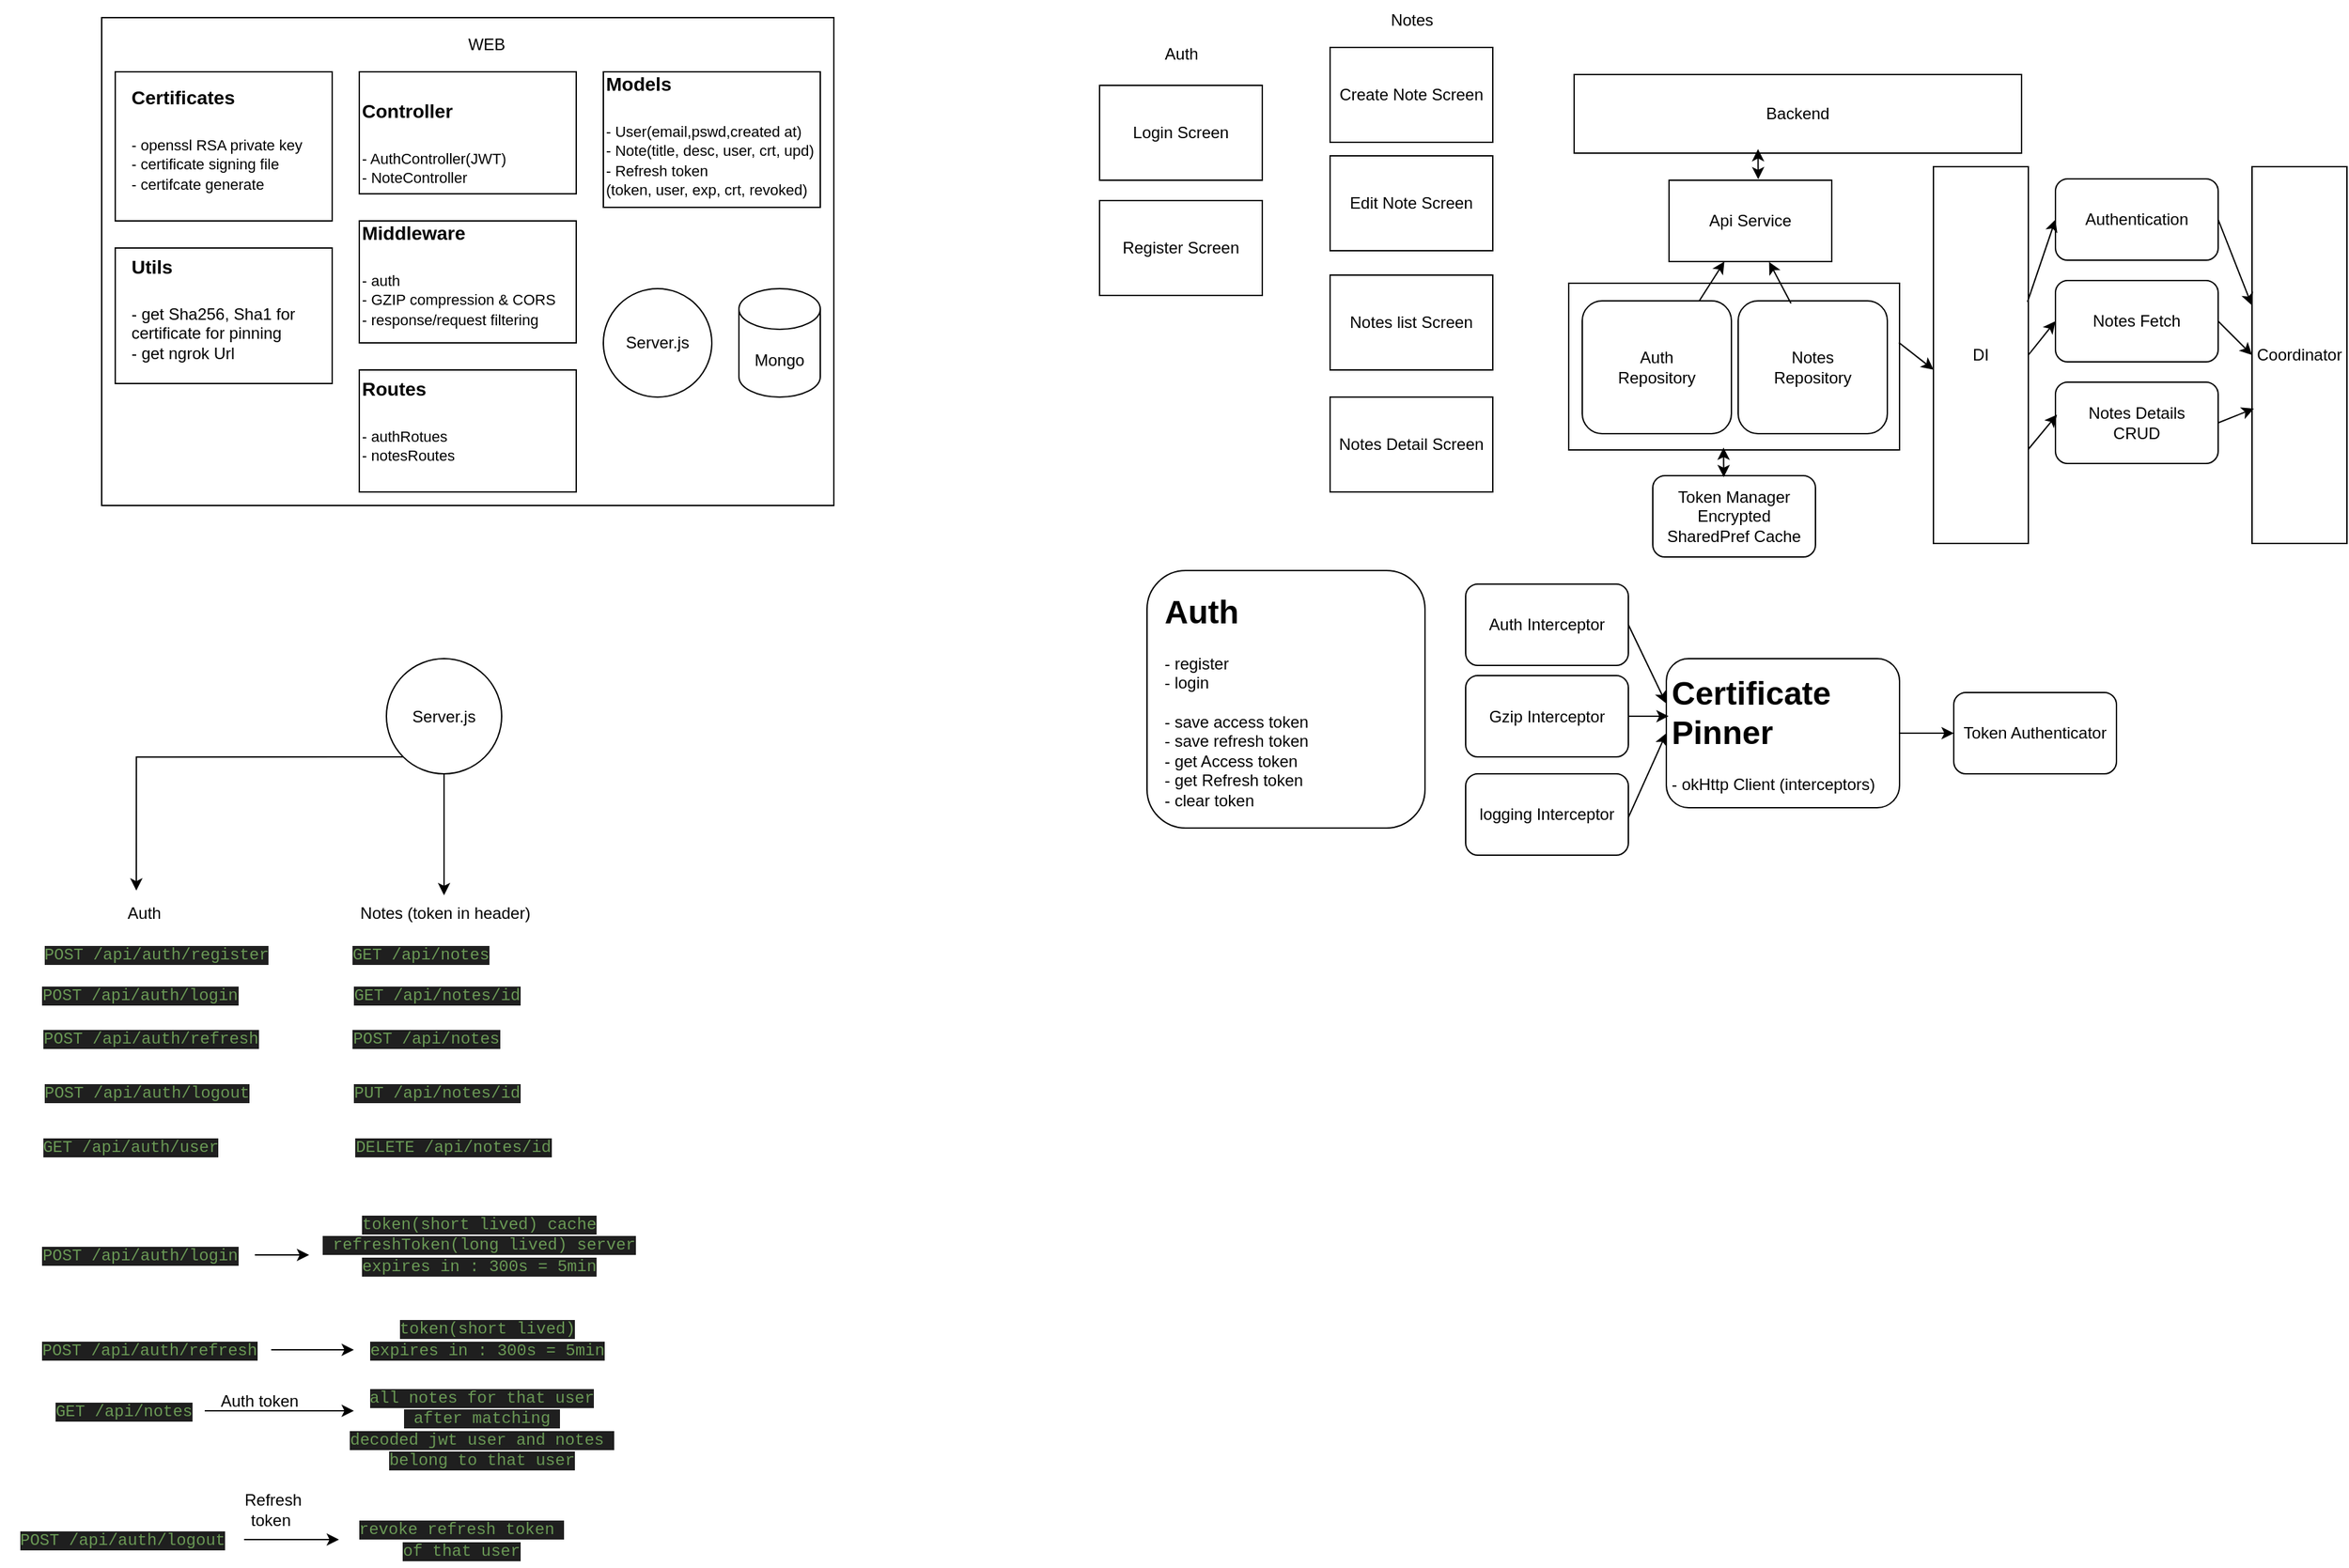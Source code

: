 <mxfile version="24.9.0">
  <diagram name="Page-1" id="H12lvpWTNpb4CghwBzhO">
    <mxGraphModel dx="854" dy="654" grid="1" gridSize="10" guides="1" tooltips="1" connect="1" arrows="1" fold="1" page="1" pageScale="1" pageWidth="827" pageHeight="1169" math="0" shadow="0">
      <root>
        <mxCell id="0" />
        <mxCell id="1" parent="0" />
        <mxCell id="o00eqZ2eqSjmYFLEJ0mG-99" value="" style="rounded=0;whiteSpace=wrap;html=1;" vertex="1" parent="1">
          <mxGeometry x="1206" y="228" width="244" height="123" as="geometry" />
        </mxCell>
        <mxCell id="o00eqZ2eqSjmYFLEJ0mG-1" value="" style="rounded=0;whiteSpace=wrap;html=1;" vertex="1" parent="1">
          <mxGeometry x="124" y="32" width="540" height="360" as="geometry" />
        </mxCell>
        <mxCell id="o00eqZ2eqSjmYFLEJ0mG-2" value="WEB" style="text;html=1;align=center;verticalAlign=middle;whiteSpace=wrap;rounded=0;" vertex="1" parent="1">
          <mxGeometry x="378" y="37" width="60" height="30" as="geometry" />
        </mxCell>
        <mxCell id="o00eqZ2eqSjmYFLEJ0mG-3" value="" style="rounded=0;whiteSpace=wrap;html=1;" vertex="1" parent="1">
          <mxGeometry x="134" y="72" width="160" height="110" as="geometry" />
        </mxCell>
        <mxCell id="o00eqZ2eqSjmYFLEJ0mG-4" value="&lt;h1 style=&quot;margin-top: 0px;&quot;&gt;&lt;font style=&quot;font-size: 14px;&quot;&gt;Certificates&lt;/font&gt;&lt;/h1&gt;&lt;p&gt;&lt;font style=&quot;font-size: 11px;&quot;&gt;- openssl RSA private key&lt;br&gt;- certificate signing file&lt;br&gt;- certifcate generate&lt;/font&gt;&lt;/p&gt;" style="text;html=1;whiteSpace=wrap;overflow=hidden;rounded=0;" vertex="1" parent="1">
          <mxGeometry x="144" y="67" width="180" height="120" as="geometry" />
        </mxCell>
        <mxCell id="o00eqZ2eqSjmYFLEJ0mG-5" value="" style="rounded=0;whiteSpace=wrap;html=1;" vertex="1" parent="1">
          <mxGeometry x="314" y="72" width="160" height="90" as="geometry" />
        </mxCell>
        <mxCell id="o00eqZ2eqSjmYFLEJ0mG-6" value="" style="rounded=0;whiteSpace=wrap;html=1;" vertex="1" parent="1">
          <mxGeometry x="314" y="182" width="160" height="90" as="geometry" />
        </mxCell>
        <mxCell id="o00eqZ2eqSjmYFLEJ0mG-8" value="" style="rounded=0;whiteSpace=wrap;html=1;" vertex="1" parent="1">
          <mxGeometry x="314" y="292" width="160" height="90" as="geometry" />
        </mxCell>
        <mxCell id="o00eqZ2eqSjmYFLEJ0mG-9" value="" style="rounded=0;whiteSpace=wrap;html=1;" vertex="1" parent="1">
          <mxGeometry x="494" y="72" width="160" height="100" as="geometry" />
        </mxCell>
        <mxCell id="o00eqZ2eqSjmYFLEJ0mG-10" value="" style="rounded=0;whiteSpace=wrap;html=1;" vertex="1" parent="1">
          <mxGeometry x="134" y="202" width="160" height="100" as="geometry" />
        </mxCell>
        <mxCell id="o00eqZ2eqSjmYFLEJ0mG-11" value="&lt;h1 style=&quot;margin-top: 0px;&quot;&gt;&lt;font style=&quot;font-size: 14px;&quot;&gt;Utils&lt;/font&gt;&lt;/h1&gt;&lt;p&gt;&lt;font style=&quot;font-size: 12px;&quot;&gt;- get Sha256, Sha1 for certificate for pinning&amp;nbsp;&lt;br&gt;- get ngrok Url&lt;/font&gt;&lt;/p&gt;" style="text;html=1;whiteSpace=wrap;overflow=hidden;rounded=0;" vertex="1" parent="1">
          <mxGeometry x="144" y="192" width="140" height="100" as="geometry" />
        </mxCell>
        <mxCell id="o00eqZ2eqSjmYFLEJ0mG-14" value="&lt;h1 style=&quot;margin-top: 0px;&quot;&gt;&lt;font style=&quot;font-size: 14px;&quot;&gt;Models&lt;/font&gt;&lt;/h1&gt;&lt;p&gt;&lt;font style=&quot;font-size: 11px;&quot;&gt;- User(email,pswd,created at)&lt;br&gt;- Note(title, desc, user, crt, upd)&lt;br&gt;- Refresh token&lt;br&gt;(token, user, exp, crt, revoked)&lt;br&gt;&lt;br&gt;&lt;/font&gt;&lt;/p&gt;" style="text;html=1;whiteSpace=wrap;overflow=hidden;rounded=0;" vertex="1" parent="1">
          <mxGeometry x="494" y="57" width="180" height="120" as="geometry" />
        </mxCell>
        <mxCell id="o00eqZ2eqSjmYFLEJ0mG-15" value="&lt;h1 style=&quot;margin-top: 0px;&quot;&gt;&lt;font style=&quot;font-size: 14px;&quot;&gt;Controller&lt;/font&gt;&lt;/h1&gt;&lt;p&gt;&lt;font style=&quot;font-size: 11px;&quot;&gt;- AuthController(JWT)&lt;br&gt;- NoteController&lt;br&gt;&lt;br&gt;&lt;/font&gt;&lt;/p&gt;" style="text;html=1;whiteSpace=wrap;overflow=hidden;rounded=0;" vertex="1" parent="1">
          <mxGeometry x="314" y="76.5" width="144" height="81" as="geometry" />
        </mxCell>
        <mxCell id="o00eqZ2eqSjmYFLEJ0mG-16" value="&lt;h1 style=&quot;margin-top: 0px;&quot;&gt;&lt;font style=&quot;font-size: 14px;&quot;&gt;Middleware&lt;/font&gt;&lt;/h1&gt;&lt;p&gt;&lt;font style=&quot;font-size: 11px;&quot;&gt;- auth&lt;br&gt;- GZIP compression &amp;amp; CORS&lt;br&gt;- response/request filtering&lt;br&gt;&lt;br&gt;&lt;/font&gt;&lt;/p&gt;" style="text;html=1;whiteSpace=wrap;overflow=hidden;rounded=0;" vertex="1" parent="1">
          <mxGeometry x="314" y="167" width="180" height="120" as="geometry" />
        </mxCell>
        <mxCell id="o00eqZ2eqSjmYFLEJ0mG-17" value="&lt;h1 style=&quot;margin-top: 0px;&quot;&gt;&lt;font style=&quot;font-size: 14px;&quot;&gt;Routes&lt;/font&gt;&lt;/h1&gt;&lt;p&gt;&lt;font style=&quot;font-size: 11px;&quot;&gt;- authRotues&lt;br&gt;- notesRoutes&lt;br&gt;&lt;br&gt;&lt;/font&gt;&lt;/p&gt;" style="text;html=1;whiteSpace=wrap;overflow=hidden;rounded=0;" vertex="1" parent="1">
          <mxGeometry x="314" y="282" width="180" height="120" as="geometry" />
        </mxCell>
        <mxCell id="o00eqZ2eqSjmYFLEJ0mG-18" value="Server.js" style="ellipse;whiteSpace=wrap;html=1;aspect=fixed;" vertex="1" parent="1">
          <mxGeometry x="494" y="232" width="80" height="80" as="geometry" />
        </mxCell>
        <mxCell id="o00eqZ2eqSjmYFLEJ0mG-20" style="edgeStyle=orthogonalEdgeStyle;rounded=0;orthogonalLoop=1;jettySize=auto;html=1;exitX=0;exitY=1;exitDx=0;exitDy=0;entryX=0.391;entryY=-0.062;entryDx=0;entryDy=0;entryPerimeter=0;" edge="1" parent="1" source="o00eqZ2eqSjmYFLEJ0mG-19" target="o00eqZ2eqSjmYFLEJ0mG-22">
          <mxGeometry relative="1" as="geometry">
            <mxPoint x="150" y="660" as="targetPoint" />
          </mxGeometry>
        </mxCell>
        <mxCell id="o00eqZ2eqSjmYFLEJ0mG-21" style="edgeStyle=orthogonalEdgeStyle;rounded=0;orthogonalLoop=1;jettySize=auto;html=1;entryX=0.5;entryY=0.054;entryDx=0;entryDy=0;entryPerimeter=0;" edge="1" parent="1" source="o00eqZ2eqSjmYFLEJ0mG-19" target="o00eqZ2eqSjmYFLEJ0mG-23">
          <mxGeometry relative="1" as="geometry">
            <mxPoint x="376.5" y="660" as="targetPoint" />
          </mxGeometry>
        </mxCell>
        <mxCell id="o00eqZ2eqSjmYFLEJ0mG-19" value="Server.js" style="ellipse;whiteSpace=wrap;html=1;aspect=fixed;" vertex="1" parent="1">
          <mxGeometry x="334" y="505" width="85" height="85" as="geometry" />
        </mxCell>
        <mxCell id="o00eqZ2eqSjmYFLEJ0mG-22" value="Auth" style="text;html=1;align=center;verticalAlign=middle;resizable=0;points=[];autosize=1;strokeColor=none;fillColor=none;" vertex="1" parent="1">
          <mxGeometry x="130" y="678" width="50" height="30" as="geometry" />
        </mxCell>
        <mxCell id="o00eqZ2eqSjmYFLEJ0mG-23" value="Notes (token in header)" style="text;html=1;align=center;verticalAlign=middle;resizable=0;points=[];autosize=1;strokeColor=none;fillColor=none;" vertex="1" parent="1">
          <mxGeometry x="301.5" y="678" width="150" height="30" as="geometry" />
        </mxCell>
        <mxCell id="o00eqZ2eqSjmYFLEJ0mG-28" value="Mongo" style="shape=cylinder3;whiteSpace=wrap;html=1;boundedLbl=1;backgroundOutline=1;size=15;" vertex="1" parent="1">
          <mxGeometry x="594" y="232" width="60" height="80" as="geometry" />
        </mxCell>
        <mxCell id="o00eqZ2eqSjmYFLEJ0mG-29" value="&lt;span data-darkreader-inline-bgcolor=&quot;&quot; data-darkreader-inline-color=&quot;&quot; style=&quot;color: rgb(106, 153, 85); background-color: rgb(31, 31, 31); font-family: Menlo, Monaco, &amp;quot;Courier New&amp;quot;, monospace; white-space-collapse: preserve; --darkreader-inline-color: var(--darkreader-text-6a9955, #86b173); --darkreader-inline-bgcolor: var(--darkreader-background-1f1f1f, #17191a);&quot;&gt;POST /api/auth/register&lt;br&gt;&lt;/span&gt;" style="text;html=1;align=center;verticalAlign=middle;resizable=0;points=[];autosize=1;strokeColor=none;fillColor=none;" vertex="1" parent="1">
          <mxGeometry x="69" y="708" width="190" height="30" as="geometry" />
        </mxCell>
        <mxCell id="o00eqZ2eqSjmYFLEJ0mG-30" value="&lt;span data-darkreader-inline-bgcolor=&quot;&quot; data-darkreader-inline-color=&quot;&quot; style=&quot;color: rgb(106, 153, 85); background-color: rgb(31, 31, 31); font-family: Menlo, Monaco, &amp;quot;Courier New&amp;quot;, monospace; white-space-collapse: preserve; --darkreader-inline-color: var(--darkreader-text-6a9955, #86b173); --darkreader-inline-bgcolor: var(--darkreader-background-1f1f1f, #17191a);&quot;&gt;POST /api/auth/login&lt;br&gt;&lt;/span&gt;" style="text;html=1;align=center;verticalAlign=middle;resizable=0;points=[];autosize=1;strokeColor=none;fillColor=none;" vertex="1" parent="1">
          <mxGeometry x="67" y="738" width="170" height="30" as="geometry" />
        </mxCell>
        <mxCell id="o00eqZ2eqSjmYFLEJ0mG-31" value="&lt;span data-darkreader-inline-bgcolor=&quot;&quot; data-darkreader-inline-color=&quot;&quot; style=&quot;color: rgb(106, 153, 85); background-color: rgb(31, 31, 31); font-family: Menlo, Monaco, &amp;quot;Courier New&amp;quot;, monospace; white-space-collapse: preserve; --darkreader-inline-color: var(--darkreader-text-6a9955, #86b173); --darkreader-inline-bgcolor: var(--darkreader-background-1f1f1f, #17191a);&quot;&gt;POST /api/auth/refresh&lt;br&gt;&lt;/span&gt;" style="text;html=1;align=center;verticalAlign=middle;resizable=0;points=[];autosize=1;strokeColor=none;fillColor=none;" vertex="1" parent="1">
          <mxGeometry x="70" y="770" width="180" height="30" as="geometry" />
        </mxCell>
        <mxCell id="o00eqZ2eqSjmYFLEJ0mG-32" value="&lt;span data-darkreader-inline-bgcolor=&quot;&quot; data-darkreader-inline-color=&quot;&quot; style=&quot;color: rgb(106, 153, 85); background-color: rgb(31, 31, 31); font-family: Menlo, Monaco, &amp;quot;Courier New&amp;quot;, monospace; white-space-collapse: preserve; --darkreader-inline-color: var(--darkreader-text-6a9955, #86b173); --darkreader-inline-bgcolor: var(--darkreader-background-1f1f1f, #17191a);&quot;&gt;POST /api/auth/logout&lt;br&gt;&lt;/span&gt;" style="text;html=1;align=center;verticalAlign=middle;resizable=0;points=[];autosize=1;strokeColor=none;fillColor=none;" vertex="1" parent="1">
          <mxGeometry x="67" y="810" width="180" height="30" as="geometry" />
        </mxCell>
        <mxCell id="o00eqZ2eqSjmYFLEJ0mG-33" value="&lt;span data-darkreader-inline-bgcolor=&quot;&quot; data-darkreader-inline-color=&quot;&quot; style=&quot;color: rgb(106, 153, 85); background-color: rgb(31, 31, 31); font-family: Menlo, Monaco, &amp;quot;Courier New&amp;quot;, monospace; white-space-collapse: preserve; --darkreader-inline-color: var(--darkreader-text-6a9955, #86b173); --darkreader-inline-bgcolor: var(--darkreader-background-1f1f1f, #17191a);&quot;&gt;GET /api/auth/user&lt;br&gt;&lt;/span&gt;" style="text;html=1;align=center;verticalAlign=middle;resizable=0;points=[];autosize=1;strokeColor=none;fillColor=none;" vertex="1" parent="1">
          <mxGeometry x="70" y="850" width="150" height="30" as="geometry" />
        </mxCell>
        <mxCell id="o00eqZ2eqSjmYFLEJ0mG-34" value="&lt;span data-darkreader-inline-bgcolor=&quot;&quot; data-darkreader-inline-color=&quot;&quot; style=&quot;color: rgb(106, 153, 85); background-color: rgb(31, 31, 31); font-family: Menlo, Monaco, &amp;quot;Courier New&amp;quot;, monospace; white-space-collapse: preserve; --darkreader-inline-color: var(--darkreader-text-6a9955, #86b173); --darkreader-inline-bgcolor: var(--darkreader-background-1f1f1f, #17191a);&quot;&gt;GET /api/notes&lt;br&gt;&lt;/span&gt;" style="text;html=1;align=center;verticalAlign=middle;resizable=0;points=[];autosize=1;strokeColor=none;fillColor=none;" vertex="1" parent="1">
          <mxGeometry x="299" y="708" width="120" height="30" as="geometry" />
        </mxCell>
        <mxCell id="o00eqZ2eqSjmYFLEJ0mG-35" value="&lt;span data-darkreader-inline-bgcolor=&quot;&quot; data-darkreader-inline-color=&quot;&quot; style=&quot;color: rgb(106, 153, 85); background-color: rgb(31, 31, 31); font-family: Menlo, Monaco, &amp;quot;Courier New&amp;quot;, monospace; white-space-collapse: preserve; --darkreader-inline-color: var(--darkreader-text-6a9955, #86b173); --darkreader-inline-bgcolor: var(--darkreader-background-1f1f1f, #17191a);&quot;&gt;GET /api/notes/id&lt;br&gt;&lt;/span&gt;" style="text;html=1;align=center;verticalAlign=middle;resizable=0;points=[];autosize=1;strokeColor=none;fillColor=none;" vertex="1" parent="1">
          <mxGeometry x="296" y="738" width="150" height="30" as="geometry" />
        </mxCell>
        <mxCell id="o00eqZ2eqSjmYFLEJ0mG-36" value="&lt;span data-darkreader-inline-bgcolor=&quot;&quot; data-darkreader-inline-color=&quot;&quot; style=&quot;color: rgb(106, 153, 85); background-color: rgb(31, 31, 31); font-family: Menlo, Monaco, &amp;quot;Courier New&amp;quot;, monospace; white-space-collapse: preserve; --darkreader-inline-color: var(--darkreader-text-6a9955, #86b173); --darkreader-inline-bgcolor: var(--darkreader-background-1f1f1f, #17191a);&quot;&gt;POST /api/notes&lt;br&gt;&lt;/span&gt;" style="text;html=1;align=center;verticalAlign=middle;resizable=0;points=[];autosize=1;strokeColor=none;fillColor=none;" vertex="1" parent="1">
          <mxGeometry x="298" y="770" width="130" height="30" as="geometry" />
        </mxCell>
        <mxCell id="o00eqZ2eqSjmYFLEJ0mG-37" value="&lt;span data-darkreader-inline-bgcolor=&quot;&quot; data-darkreader-inline-color=&quot;&quot; style=&quot;color: rgb(106, 153, 85); background-color: rgb(31, 31, 31); font-family: Menlo, Monaco, &amp;quot;Courier New&amp;quot;, monospace; white-space-collapse: preserve; --darkreader-inline-color: var(--darkreader-text-6a9955, #86b173); --darkreader-inline-bgcolor: var(--darkreader-background-1f1f1f, #17191a);&quot;&gt;PUT /api/notes/id&lt;br&gt;&lt;/span&gt;" style="text;html=1;align=center;verticalAlign=middle;resizable=0;points=[];autosize=1;strokeColor=none;fillColor=none;" vertex="1" parent="1">
          <mxGeometry x="296" y="810" width="150" height="30" as="geometry" />
        </mxCell>
        <mxCell id="o00eqZ2eqSjmYFLEJ0mG-38" value="&lt;span data-darkreader-inline-bgcolor=&quot;&quot; data-darkreader-inline-color=&quot;&quot; style=&quot;color: rgb(106, 153, 85); background-color: rgb(31, 31, 31); font-family: Menlo, Monaco, &amp;quot;Courier New&amp;quot;, monospace; white-space-collapse: preserve; --darkreader-inline-color: var(--darkreader-text-6a9955, #86b173); --darkreader-inline-bgcolor: var(--darkreader-background-1f1f1f, #17191a);&quot;&gt;DELETE /api/notes/id&lt;br&gt;&lt;/span&gt;" style="text;html=1;align=center;verticalAlign=middle;resizable=0;points=[];autosize=1;strokeColor=none;fillColor=none;" vertex="1" parent="1">
          <mxGeometry x="298" y="850" width="170" height="30" as="geometry" />
        </mxCell>
        <mxCell id="o00eqZ2eqSjmYFLEJ0mG-41" value="" style="edgeStyle=orthogonalEdgeStyle;rounded=0;orthogonalLoop=1;jettySize=auto;html=1;" edge="1" parent="1" source="o00eqZ2eqSjmYFLEJ0mG-39" target="o00eqZ2eqSjmYFLEJ0mG-40">
          <mxGeometry relative="1" as="geometry" />
        </mxCell>
        <mxCell id="o00eqZ2eqSjmYFLEJ0mG-39" value="&lt;span data-darkreader-inline-bgcolor=&quot;&quot; data-darkreader-inline-color=&quot;&quot; style=&quot;color: rgb(106, 153, 85); background-color: rgb(31, 31, 31); font-family: Menlo, Monaco, &amp;quot;Courier New&amp;quot;, monospace; white-space-collapse: preserve; --darkreader-inline-color: var(--darkreader-text-6a9955, #86b173); --darkreader-inline-bgcolor: var(--darkreader-background-1f1f1f, #17191a);&quot;&gt;POST /api/auth/login&lt;br&gt;&lt;/span&gt;" style="text;html=1;align=center;verticalAlign=middle;resizable=0;points=[];autosize=1;strokeColor=none;fillColor=none;" vertex="1" parent="1">
          <mxGeometry x="67" y="930" width="170" height="30" as="geometry" />
        </mxCell>
        <mxCell id="o00eqZ2eqSjmYFLEJ0mG-40" value="&lt;span data-darkreader-inline-bgcolor=&quot;&quot; data-darkreader-inline-color=&quot;&quot; style=&quot;color: rgb(106, 153, 85); background-color: rgb(31, 31, 31); font-family: Menlo, Monaco, &amp;quot;Courier New&amp;quot;, monospace; white-space-collapse: preserve; --darkreader-inline-color: var(--darkreader-text-6a9955, #86b173); --darkreader-inline-bgcolor: var(--darkreader-background-1f1f1f, #17191a);&quot;&gt;token(short lived) cache&lt;br&gt; refreshToken(long lived) server&lt;br&gt;expires in : 300s = 5min&lt;br&gt;&lt;br&gt;&lt;/span&gt;" style="text;html=1;align=center;verticalAlign=middle;resizable=0;points=[];autosize=1;strokeColor=none;fillColor=none;" vertex="1" parent="1">
          <mxGeometry x="277" y="910" width="250" height="70" as="geometry" />
        </mxCell>
        <mxCell id="o00eqZ2eqSjmYFLEJ0mG-43" value="" style="edgeStyle=orthogonalEdgeStyle;rounded=0;orthogonalLoop=1;jettySize=auto;html=1;" edge="1" parent="1" source="o00eqZ2eqSjmYFLEJ0mG-42">
          <mxGeometry relative="1" as="geometry">
            <mxPoint x="310" y="1015" as="targetPoint" />
            <Array as="points">
              <mxPoint x="310" y="1015" />
            </Array>
          </mxGeometry>
        </mxCell>
        <mxCell id="o00eqZ2eqSjmYFLEJ0mG-42" value="&lt;span data-darkreader-inline-bgcolor=&quot;&quot; data-darkreader-inline-color=&quot;&quot; style=&quot;color: rgb(106, 153, 85); background-color: rgb(31, 31, 31); font-family: Menlo, Monaco, &amp;quot;Courier New&amp;quot;, monospace; white-space-collapse: preserve; --darkreader-inline-color: var(--darkreader-text-6a9955, #86b173); --darkreader-inline-bgcolor: var(--darkreader-background-1f1f1f, #17191a);&quot;&gt;POST /api/auth/refresh&lt;br&gt;&lt;/span&gt;" style="text;html=1;align=center;verticalAlign=middle;resizable=0;points=[];autosize=1;strokeColor=none;fillColor=none;" vertex="1" parent="1">
          <mxGeometry x="69" y="1000" width="180" height="30" as="geometry" />
        </mxCell>
        <mxCell id="o00eqZ2eqSjmYFLEJ0mG-44" value="&lt;span data-darkreader-inline-bgcolor=&quot;&quot; data-darkreader-inline-color=&quot;&quot; style=&quot;color: rgb(106, 153, 85); background-color: rgb(31, 31, 31); font-family: Menlo, Monaco, &amp;quot;Courier New&amp;quot;, monospace; white-space-collapse: preserve; --darkreader-inline-color: var(--darkreader-text-6a9955, #86b173); --darkreader-inline-bgcolor: var(--darkreader-background-1f1f1f, #17191a);&quot;&gt;token(short lived)&lt;br&gt;expires in : 300s = 5min&lt;br&gt;&lt;br&gt;&lt;/span&gt;" style="text;html=1;align=center;verticalAlign=middle;resizable=0;points=[];autosize=1;strokeColor=none;fillColor=none;" vertex="1" parent="1">
          <mxGeometry x="308" y="985" width="200" height="60" as="geometry" />
        </mxCell>
        <mxCell id="o00eqZ2eqSjmYFLEJ0mG-46" value="" style="edgeStyle=orthogonalEdgeStyle;rounded=0;orthogonalLoop=1;jettySize=auto;html=1;" edge="1" parent="1" source="o00eqZ2eqSjmYFLEJ0mG-45">
          <mxGeometry relative="1" as="geometry">
            <mxPoint x="310" y="1060" as="targetPoint" />
          </mxGeometry>
        </mxCell>
        <mxCell id="o00eqZ2eqSjmYFLEJ0mG-45" value="&lt;span data-darkreader-inline-bgcolor=&quot;&quot; data-darkreader-inline-color=&quot;&quot; style=&quot;color: rgb(106, 153, 85); background-color: rgb(31, 31, 31); font-family: Menlo, Monaco, &amp;quot;Courier New&amp;quot;, monospace; white-space-collapse: preserve; --darkreader-inline-color: var(--darkreader-text-6a9955, #86b173); --darkreader-inline-bgcolor: var(--darkreader-background-1f1f1f, #17191a);&quot;&gt;GET /api/notes&lt;br&gt;&lt;/span&gt;" style="text;html=1;align=center;verticalAlign=middle;resizable=0;points=[];autosize=1;strokeColor=none;fillColor=none;" vertex="1" parent="1">
          <mxGeometry x="80" y="1045" width="120" height="30" as="geometry" />
        </mxCell>
        <mxCell id="o00eqZ2eqSjmYFLEJ0mG-47" value="Auth token" style="text;html=1;align=center;verticalAlign=middle;resizable=0;points=[];autosize=1;strokeColor=none;fillColor=none;" vertex="1" parent="1">
          <mxGeometry x="200" y="1038" width="80" height="30" as="geometry" />
        </mxCell>
        <mxCell id="o00eqZ2eqSjmYFLEJ0mG-48" value="&lt;span data-darkreader-inline-bgcolor=&quot;&quot; data-darkreader-inline-color=&quot;&quot; style=&quot;color: rgb(106, 153, 85); background-color: rgb(31, 31, 31); font-family: Menlo, Monaco, &amp;quot;Courier New&amp;quot;, monospace; white-space-collapse: preserve; --darkreader-inline-color: var(--darkreader-text-6a9955, #86b173); --darkreader-inline-bgcolor: var(--darkreader-background-1f1f1f, #17191a);&quot;&gt;all notes for that user&lt;br&gt; after matching &lt;br/&gt;decoded jwt user and notes &lt;br/&gt;belong to that user&lt;br&gt;&lt;/span&gt;" style="text;html=1;align=center;verticalAlign=middle;resizable=0;points=[];autosize=1;strokeColor=none;fillColor=none;" vertex="1" parent="1">
          <mxGeometry x="294" y="1038" width="220" height="70" as="geometry" />
        </mxCell>
        <mxCell id="o00eqZ2eqSjmYFLEJ0mG-53" style="edgeStyle=orthogonalEdgeStyle;rounded=0;orthogonalLoop=1;jettySize=auto;html=1;" edge="1" parent="1" source="o00eqZ2eqSjmYFLEJ0mG-51" target="o00eqZ2eqSjmYFLEJ0mG-52">
          <mxGeometry relative="1" as="geometry" />
        </mxCell>
        <mxCell id="o00eqZ2eqSjmYFLEJ0mG-51" value="&lt;span data-darkreader-inline-bgcolor=&quot;&quot; data-darkreader-inline-color=&quot;&quot; style=&quot;color: rgb(106, 153, 85); background-color: rgb(31, 31, 31); font-family: Menlo, Monaco, &amp;quot;Courier New&amp;quot;, monospace; white-space-collapse: preserve; --darkreader-inline-color: var(--darkreader-text-6a9955, #86b173); --darkreader-inline-bgcolor: var(--darkreader-background-1f1f1f, #17191a);&quot;&gt;POST /api/auth/logout&lt;br&gt;&lt;/span&gt;" style="text;html=1;align=center;verticalAlign=middle;resizable=0;points=[];autosize=1;strokeColor=none;fillColor=none;" vertex="1" parent="1">
          <mxGeometry x="49" y="1140" width="180" height="30" as="geometry" />
        </mxCell>
        <mxCell id="o00eqZ2eqSjmYFLEJ0mG-52" value="&lt;span data-darkreader-inline-bgcolor=&quot;&quot; data-darkreader-inline-color=&quot;&quot; style=&quot;color: rgb(106, 153, 85); background-color: rgb(31, 31, 31); font-family: Menlo, Monaco, &amp;quot;Courier New&amp;quot;, monospace; white-space-collapse: preserve; --darkreader-inline-color: var(--darkreader-text-6a9955, #86b173); --darkreader-inline-bgcolor: var(--darkreader-background-1f1f1f, #17191a);&quot;&gt;revoke refresh token &lt;br/&gt;of that user&lt;/span&gt;" style="text;html=1;align=center;verticalAlign=middle;resizable=0;points=[];autosize=1;strokeColor=none;fillColor=none;" vertex="1" parent="1">
          <mxGeometry x="299" y="1135" width="180" height="40" as="geometry" />
        </mxCell>
        <mxCell id="o00eqZ2eqSjmYFLEJ0mG-54" value="Refresh &lt;br&gt;token&amp;nbsp;" style="text;html=1;align=center;verticalAlign=middle;resizable=0;points=[];autosize=1;strokeColor=none;fillColor=none;" vertex="1" parent="1">
          <mxGeometry x="215" y="1113" width="70" height="40" as="geometry" />
        </mxCell>
        <mxCell id="o00eqZ2eqSjmYFLEJ0mG-55" value="Login Screen" style="rounded=0;whiteSpace=wrap;html=1;" vertex="1" parent="1">
          <mxGeometry x="860" y="82" width="120" height="70" as="geometry" />
        </mxCell>
        <mxCell id="o00eqZ2eqSjmYFLEJ0mG-56" value="Register Screen" style="rounded=0;whiteSpace=wrap;html=1;" vertex="1" parent="1">
          <mxGeometry x="860" y="167" width="120" height="70" as="geometry" />
        </mxCell>
        <mxCell id="o00eqZ2eqSjmYFLEJ0mG-57" value="Auth" style="text;html=1;align=center;verticalAlign=middle;resizable=0;points=[];autosize=1;strokeColor=none;fillColor=none;" vertex="1" parent="1">
          <mxGeometry x="895" y="44" width="50" height="30" as="geometry" />
        </mxCell>
        <mxCell id="o00eqZ2eqSjmYFLEJ0mG-58" value="Create Note Screen" style="rounded=0;whiteSpace=wrap;html=1;" vertex="1" parent="1">
          <mxGeometry x="1030" y="54" width="120" height="70" as="geometry" />
        </mxCell>
        <mxCell id="o00eqZ2eqSjmYFLEJ0mG-59" value="Edit Note Screen" style="rounded=0;whiteSpace=wrap;html=1;" vertex="1" parent="1">
          <mxGeometry x="1030" y="134" width="120" height="70" as="geometry" />
        </mxCell>
        <mxCell id="o00eqZ2eqSjmYFLEJ0mG-60" value="Notes list Screen" style="rounded=0;whiteSpace=wrap;html=1;" vertex="1" parent="1">
          <mxGeometry x="1030" y="222" width="120" height="70" as="geometry" />
        </mxCell>
        <mxCell id="o00eqZ2eqSjmYFLEJ0mG-61" value="Notes Detail Screen" style="rounded=0;whiteSpace=wrap;html=1;" vertex="1" parent="1">
          <mxGeometry x="1030" y="312" width="120" height="70" as="geometry" />
        </mxCell>
        <mxCell id="o00eqZ2eqSjmYFLEJ0mG-62" value="Notes" style="text;html=1;align=center;verticalAlign=middle;resizable=0;points=[];autosize=1;strokeColor=none;fillColor=none;" vertex="1" parent="1">
          <mxGeometry x="1065" y="19" width="50" height="30" as="geometry" />
        </mxCell>
        <mxCell id="o00eqZ2eqSjmYFLEJ0mG-71" value="Backend" style="rounded=0;whiteSpace=wrap;html=1;" vertex="1" parent="1">
          <mxGeometry x="1210" y="74" width="330" height="58" as="geometry" />
        </mxCell>
        <mxCell id="o00eqZ2eqSjmYFLEJ0mG-72" value="Api Service" style="rounded=0;whiteSpace=wrap;html=1;" vertex="1" parent="1">
          <mxGeometry x="1280" y="152" width="120" height="60" as="geometry" />
        </mxCell>
        <mxCell id="o00eqZ2eqSjmYFLEJ0mG-75" value="Auth&lt;br&gt;Repository" style="rounded=1;whiteSpace=wrap;html=1;" vertex="1" parent="1">
          <mxGeometry x="1216" y="241" width="110" height="98" as="geometry" />
        </mxCell>
        <mxCell id="o00eqZ2eqSjmYFLEJ0mG-76" value="Notes&lt;br&gt;Repository" style="rounded=1;whiteSpace=wrap;html=1;" vertex="1" parent="1">
          <mxGeometry x="1331" y="241" width="110" height="98" as="geometry" />
        </mxCell>
        <mxCell id="o00eqZ2eqSjmYFLEJ0mG-77" value="" style="endArrow=classic;html=1;rounded=0;" edge="1" parent="1" source="o00eqZ2eqSjmYFLEJ0mG-75" target="o00eqZ2eqSjmYFLEJ0mG-72">
          <mxGeometry width="50" height="50" relative="1" as="geometry">
            <mxPoint x="1080" y="358.5" as="sourcePoint" />
            <mxPoint x="1130" y="308.5" as="targetPoint" />
          </mxGeometry>
        </mxCell>
        <mxCell id="o00eqZ2eqSjmYFLEJ0mG-79" value="" style="endArrow=classic;html=1;rounded=0;exitX=0.354;exitY=0.019;exitDx=0;exitDy=0;exitPerimeter=0;entryX=0.615;entryY=1.005;entryDx=0;entryDy=0;entryPerimeter=0;" edge="1" parent="1" source="o00eqZ2eqSjmYFLEJ0mG-76" target="o00eqZ2eqSjmYFLEJ0mG-72">
          <mxGeometry width="50" height="50" relative="1" as="geometry">
            <mxPoint x="1350" y="240" as="sourcePoint" />
            <mxPoint x="1336" y="224" as="targetPoint" />
          </mxGeometry>
        </mxCell>
        <mxCell id="o00eqZ2eqSjmYFLEJ0mG-81" value="" style="endArrow=classic;startArrow=classic;html=1;rounded=0;entryX=0.411;entryY=0.948;entryDx=0;entryDy=0;exitX=0.548;exitY=-0.012;exitDx=0;exitDy=0;exitPerimeter=0;entryPerimeter=0;" edge="1" parent="1" source="o00eqZ2eqSjmYFLEJ0mG-72" target="o00eqZ2eqSjmYFLEJ0mG-71">
          <mxGeometry width="50" height="50" relative="1" as="geometry">
            <mxPoint x="1380" y="230" as="sourcePoint" />
            <mxPoint x="1430" y="180" as="targetPoint" />
          </mxGeometry>
        </mxCell>
        <mxCell id="o00eqZ2eqSjmYFLEJ0mG-83" value="DI" style="rounded=0;whiteSpace=wrap;html=1;" vertex="1" parent="1">
          <mxGeometry x="1475" y="142" width="70" height="278" as="geometry" />
        </mxCell>
        <mxCell id="o00eqZ2eqSjmYFLEJ0mG-84" value="Authentication" style="rounded=1;whiteSpace=wrap;html=1;" vertex="1" parent="1">
          <mxGeometry x="1565" y="151" width="120" height="60" as="geometry" />
        </mxCell>
        <mxCell id="o00eqZ2eqSjmYFLEJ0mG-85" value="Notes Fetch" style="rounded=1;whiteSpace=wrap;html=1;" vertex="1" parent="1">
          <mxGeometry x="1565" y="226" width="120" height="60" as="geometry" />
        </mxCell>
        <mxCell id="o00eqZ2eqSjmYFLEJ0mG-86" value="Notes Details&lt;br&gt;CRUD" style="rounded=1;whiteSpace=wrap;html=1;" vertex="1" parent="1">
          <mxGeometry x="1565" y="301" width="120" height="60" as="geometry" />
        </mxCell>
        <mxCell id="o00eqZ2eqSjmYFLEJ0mG-87" value="" style="endArrow=classic;html=1;rounded=0;exitX=0.991;exitY=0.359;exitDx=0;exitDy=0;exitPerimeter=0;entryX=0;entryY=0.5;entryDx=0;entryDy=0;" edge="1" parent="1" source="o00eqZ2eqSjmYFLEJ0mG-83" target="o00eqZ2eqSjmYFLEJ0mG-84">
          <mxGeometry width="50" height="50" relative="1" as="geometry">
            <mxPoint x="1590" y="232" as="sourcePoint" />
            <mxPoint x="1640" y="180" as="targetPoint" />
          </mxGeometry>
        </mxCell>
        <mxCell id="o00eqZ2eqSjmYFLEJ0mG-88" value="" style="endArrow=classic;html=1;rounded=0;exitX=1;exitY=0.5;exitDx=0;exitDy=0;entryX=0;entryY=0.5;entryDx=0;entryDy=0;" edge="1" parent="1" source="o00eqZ2eqSjmYFLEJ0mG-83" target="o00eqZ2eqSjmYFLEJ0mG-85">
          <mxGeometry width="50" height="50" relative="1" as="geometry">
            <mxPoint x="1619" y="292" as="sourcePoint" />
            <mxPoint x="1570" y="250" as="targetPoint" />
          </mxGeometry>
        </mxCell>
        <mxCell id="o00eqZ2eqSjmYFLEJ0mG-89" value="" style="endArrow=classic;html=1;rounded=0;exitX=1;exitY=0.75;exitDx=0;exitDy=0;entryX=0.01;entryY=0.399;entryDx=0;entryDy=0;entryPerimeter=0;" edge="1" parent="1" source="o00eqZ2eqSjmYFLEJ0mG-83" target="o00eqZ2eqSjmYFLEJ0mG-86">
          <mxGeometry width="50" height="50" relative="1" as="geometry">
            <mxPoint x="1620" y="310" as="sourcePoint" />
            <mxPoint x="1641" y="269" as="targetPoint" />
          </mxGeometry>
        </mxCell>
        <mxCell id="o00eqZ2eqSjmYFLEJ0mG-93" value="" style="endArrow=classic;html=1;rounded=0;exitX=0.998;exitY=0.356;exitDx=0;exitDy=0;exitPerimeter=0;entryX=0.002;entryY=0.539;entryDx=0;entryDy=0;entryPerimeter=0;" edge="1" parent="1" source="o00eqZ2eqSjmYFLEJ0mG-99" target="o00eqZ2eqSjmYFLEJ0mG-83">
          <mxGeometry width="50" height="50" relative="1" as="geometry">
            <mxPoint x="1450" y="282.76" as="sourcePoint" />
            <mxPoint x="1476" y="307" as="targetPoint" />
          </mxGeometry>
        </mxCell>
        <mxCell id="o00eqZ2eqSjmYFLEJ0mG-94" value="Coordinator" style="rounded=0;whiteSpace=wrap;html=1;" vertex="1" parent="1">
          <mxGeometry x="1710" y="142" width="70" height="278" as="geometry" />
        </mxCell>
        <mxCell id="o00eqZ2eqSjmYFLEJ0mG-96" value="" style="endArrow=classic;html=1;rounded=0;exitX=1;exitY=0.5;exitDx=0;exitDy=0;entryX=-0.002;entryY=0.368;entryDx=0;entryDy=0;entryPerimeter=0;" edge="1" parent="1" source="o00eqZ2eqSjmYFLEJ0mG-84" target="o00eqZ2eqSjmYFLEJ0mG-94">
          <mxGeometry width="50" height="50" relative="1" as="geometry">
            <mxPoint x="1554" y="230" as="sourcePoint" />
            <mxPoint x="1575" y="191" as="targetPoint" />
          </mxGeometry>
        </mxCell>
        <mxCell id="o00eqZ2eqSjmYFLEJ0mG-97" value="" style="endArrow=classic;html=1;rounded=0;exitX=1;exitY=0.5;exitDx=0;exitDy=0;entryX=0;entryY=0.5;entryDx=0;entryDy=0;" edge="1" parent="1" source="o00eqZ2eqSjmYFLEJ0mG-85" target="o00eqZ2eqSjmYFLEJ0mG-94">
          <mxGeometry width="50" height="50" relative="1" as="geometry">
            <mxPoint x="1695" y="191" as="sourcePoint" />
            <mxPoint x="1720" y="232" as="targetPoint" />
            <Array as="points" />
          </mxGeometry>
        </mxCell>
        <mxCell id="o00eqZ2eqSjmYFLEJ0mG-98" value="" style="endArrow=classic;html=1;rounded=0;exitX=1;exitY=0.5;exitDx=0;exitDy=0;entryX=0.02;entryY=0.642;entryDx=0;entryDy=0;entryPerimeter=0;" edge="1" parent="1" source="o00eqZ2eqSjmYFLEJ0mG-86" target="o00eqZ2eqSjmYFLEJ0mG-94">
          <mxGeometry width="50" height="50" relative="1" as="geometry">
            <mxPoint x="1695" y="191" as="sourcePoint" />
            <mxPoint x="1720" y="232" as="targetPoint" />
          </mxGeometry>
        </mxCell>
        <mxCell id="o00eqZ2eqSjmYFLEJ0mG-100" value="Token Manager&lt;br&gt;Encrypted SharedPref Cache" style="rounded=1;whiteSpace=wrap;html=1;" vertex="1" parent="1">
          <mxGeometry x="1268" y="370" width="120" height="60" as="geometry" />
        </mxCell>
        <mxCell id="o00eqZ2eqSjmYFLEJ0mG-102" value="" style="endArrow=classic;startArrow=classic;html=1;rounded=0;entryX=0.468;entryY=0.986;entryDx=0;entryDy=0;entryPerimeter=0;exitX=0.436;exitY=0.018;exitDx=0;exitDy=0;exitPerimeter=0;" edge="1" parent="1" source="o00eqZ2eqSjmYFLEJ0mG-100" target="o00eqZ2eqSjmYFLEJ0mG-99">
          <mxGeometry width="50" height="50" relative="1" as="geometry">
            <mxPoint x="1440" y="390" as="sourcePoint" />
            <mxPoint x="1490" y="340" as="targetPoint" />
          </mxGeometry>
        </mxCell>
        <mxCell id="o00eqZ2eqSjmYFLEJ0mG-104" value="" style="rounded=1;whiteSpace=wrap;html=1;" vertex="1" parent="1">
          <mxGeometry x="895" y="440" width="205" height="190" as="geometry" />
        </mxCell>
        <mxCell id="o00eqZ2eqSjmYFLEJ0mG-105" value="&lt;h1 style=&quot;margin-top: 0px;&quot;&gt;Auth&lt;/h1&gt;&lt;p&gt;- register&lt;br&gt;- login&lt;br&gt;&lt;br&gt;- save access token&lt;br&gt;- save refresh token&lt;br&gt;- get Access token&lt;br&gt;- get Refresh token&lt;br&gt;- clear token&lt;/p&gt;" style="text;html=1;whiteSpace=wrap;overflow=hidden;rounded=0;" vertex="1" parent="1">
          <mxGeometry x="906.25" y="450" width="182.5" height="170" as="geometry" />
        </mxCell>
        <mxCell id="o00eqZ2eqSjmYFLEJ0mG-118" style="edgeStyle=orthogonalEdgeStyle;rounded=0;orthogonalLoop=1;jettySize=auto;html=1;entryX=0;entryY=0.5;entryDx=0;entryDy=0;" edge="1" parent="1" source="o00eqZ2eqSjmYFLEJ0mG-107" target="o00eqZ2eqSjmYFLEJ0mG-117">
          <mxGeometry relative="1" as="geometry" />
        </mxCell>
        <mxCell id="o00eqZ2eqSjmYFLEJ0mG-107" value="" style="rounded=1;whiteSpace=wrap;html=1;" vertex="1" parent="1">
          <mxGeometry x="1278" y="505" width="172" height="110" as="geometry" />
        </mxCell>
        <mxCell id="o00eqZ2eqSjmYFLEJ0mG-108" value="&lt;h1 style=&quot;margin-top: 0px;&quot;&gt;Certificate Pinner&lt;/h1&gt;&lt;p&gt;- okHttp Client (interceptors)&lt;/p&gt;" style="text;html=1;whiteSpace=wrap;overflow=hidden;rounded=0;" vertex="1" parent="1">
          <mxGeometry x="1280" y="510" width="160" height="100" as="geometry" />
        </mxCell>
        <mxCell id="o00eqZ2eqSjmYFLEJ0mG-109" value="Auth Interceptor" style="rounded=1;whiteSpace=wrap;html=1;" vertex="1" parent="1">
          <mxGeometry x="1130" y="450" width="120" height="60" as="geometry" />
        </mxCell>
        <mxCell id="o00eqZ2eqSjmYFLEJ0mG-110" value="Gzip Interceptor" style="rounded=1;whiteSpace=wrap;html=1;" vertex="1" parent="1">
          <mxGeometry x="1130" y="517.5" width="120" height="60" as="geometry" />
        </mxCell>
        <mxCell id="o00eqZ2eqSjmYFLEJ0mG-111" value="logging Interceptor" style="rounded=1;whiteSpace=wrap;html=1;" vertex="1" parent="1">
          <mxGeometry x="1130" y="590" width="120" height="60" as="geometry" />
        </mxCell>
        <mxCell id="o00eqZ2eqSjmYFLEJ0mG-113" value="" style="endArrow=classic;html=1;rounded=0;exitX=1;exitY=0.5;exitDx=0;exitDy=0;entryX=-0.001;entryY=0.3;entryDx=0;entryDy=0;entryPerimeter=0;" edge="1" parent="1" source="o00eqZ2eqSjmYFLEJ0mG-109" target="o00eqZ2eqSjmYFLEJ0mG-107">
          <mxGeometry width="50" height="50" relative="1" as="geometry">
            <mxPoint x="1258.5" y="480" as="sourcePoint" />
            <mxPoint x="1283.5" y="543" as="targetPoint" />
          </mxGeometry>
        </mxCell>
        <mxCell id="o00eqZ2eqSjmYFLEJ0mG-114" style="edgeStyle=orthogonalEdgeStyle;rounded=0;orthogonalLoop=1;jettySize=auto;html=1;entryX=0.01;entryY=0.386;entryDx=0;entryDy=0;entryPerimeter=0;" edge="1" parent="1" source="o00eqZ2eqSjmYFLEJ0mG-110" target="o00eqZ2eqSjmYFLEJ0mG-107">
          <mxGeometry relative="1" as="geometry" />
        </mxCell>
        <mxCell id="o00eqZ2eqSjmYFLEJ0mG-116" value="" style="endArrow=classic;html=1;rounded=0;entryX=0;entryY=0.5;entryDx=0;entryDy=0;exitX=1;exitY=0.536;exitDx=0;exitDy=0;exitPerimeter=0;" edge="1" parent="1" source="o00eqZ2eqSjmYFLEJ0mG-111" target="o00eqZ2eqSjmYFLEJ0mG-107">
          <mxGeometry width="50" height="50" relative="1" as="geometry">
            <mxPoint x="1280" y="630" as="sourcePoint" />
            <mxPoint x="1330" y="580" as="targetPoint" />
          </mxGeometry>
        </mxCell>
        <mxCell id="o00eqZ2eqSjmYFLEJ0mG-117" value="Token Authenticator" style="rounded=1;whiteSpace=wrap;html=1;" vertex="1" parent="1">
          <mxGeometry x="1490" y="530" width="120" height="60" as="geometry" />
        </mxCell>
      </root>
    </mxGraphModel>
  </diagram>
</mxfile>

